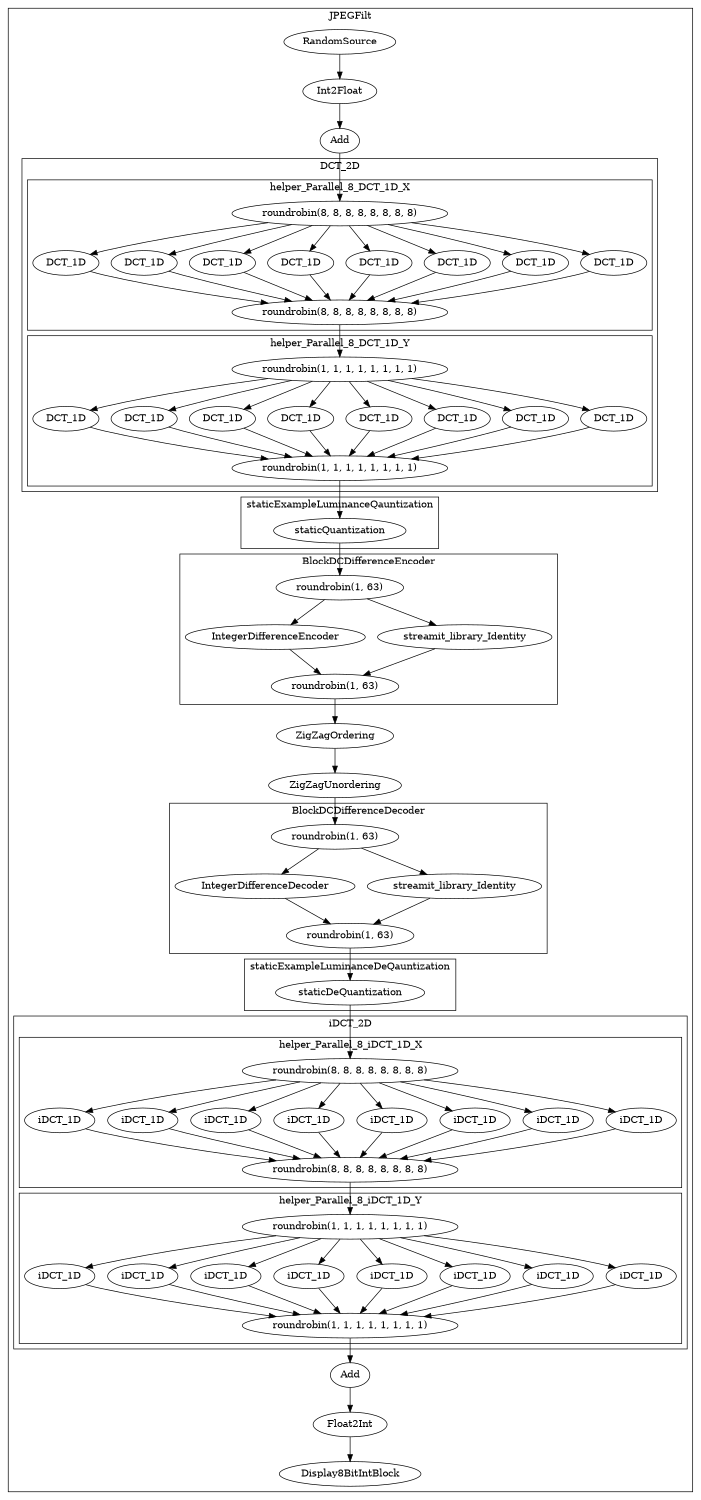 digraph streamit {
size="7.5,10";subgraph cluster_JPEGFilt_0 {
label = "JPEGFilt";
RandomSource_1 -> Int2Float_2
Int2Float_2 -> Add_3
Add_3 -> helper_Parallel_8_DCT_1D_X_17_split
helper_Parallel_8_DCT_1D_Y_18_join -> staticQuantization_37
staticQuantization_37 -> BlockDCDifferenceEncoder_6_split
BlockDCDifferenceEncoder_6_join -> ZigZagOrdering_7
ZigZagOrdering_7 -> ZigZagUnordering_8
ZigZagUnordering_8 -> BlockDCDifferenceDecoder_9_split
BlockDCDifferenceDecoder_9_join -> staticDeQuantization_47
staticDeQuantization_47 -> helper_Parallel_8_iDCT_1D_X_49_split
helper_Parallel_8_iDCT_1D_Y_50_join -> Add_12
Add_12 -> Float2Int_13
Float2Int_13 -> Display8BitIntBlock_14
RandomSource_1 [ label="RandomSource" ]
Int2Float_2 [ label="Int2Float" ]
Add_3 [ label="Add" ]
subgraph cluster_DCT_2D_4 {
label = "DCT_2D";
helper_Parallel_8_DCT_1D_X_17_join -> helper_Parallel_8_DCT_1D_Y_18_split
subgraph cluster_helper_Parallel_8_DCT_1D_X_17 {
label = "helper_Parallel_8_DCT_1D_X";
helper_Parallel_8_DCT_1D_X_17_split [ label="roundrobin(8, 8, 8, 8, 8, 8, 8, 8)" ]
helper_Parallel_8_DCT_1D_X_17_join [ label="roundrobin(8, 8, 8, 8, 8, 8, 8, 8)" ]
DCT_1D_19 [ label="DCT_1D" ]
helper_Parallel_8_DCT_1D_X_17_split -> DCT_1D_19
DCT_1D_19 -> helper_Parallel_8_DCT_1D_X_17_join
DCT_1D_20 [ label="DCT_1D" ]
helper_Parallel_8_DCT_1D_X_17_split -> DCT_1D_20
DCT_1D_20 -> helper_Parallel_8_DCT_1D_X_17_join
DCT_1D_21 [ label="DCT_1D" ]
helper_Parallel_8_DCT_1D_X_17_split -> DCT_1D_21
DCT_1D_21 -> helper_Parallel_8_DCT_1D_X_17_join
DCT_1D_22 [ label="DCT_1D" ]
helper_Parallel_8_DCT_1D_X_17_split -> DCT_1D_22
DCT_1D_22 -> helper_Parallel_8_DCT_1D_X_17_join
DCT_1D_23 [ label="DCT_1D" ]
helper_Parallel_8_DCT_1D_X_17_split -> DCT_1D_23
DCT_1D_23 -> helper_Parallel_8_DCT_1D_X_17_join
DCT_1D_24 [ label="DCT_1D" ]
helper_Parallel_8_DCT_1D_X_17_split -> DCT_1D_24
DCT_1D_24 -> helper_Parallel_8_DCT_1D_X_17_join
DCT_1D_25 [ label="DCT_1D" ]
helper_Parallel_8_DCT_1D_X_17_split -> DCT_1D_25
DCT_1D_25 -> helper_Parallel_8_DCT_1D_X_17_join
DCT_1D_26 [ label="DCT_1D" ]
helper_Parallel_8_DCT_1D_X_17_split -> DCT_1D_26
DCT_1D_26 -> helper_Parallel_8_DCT_1D_X_17_join
}
subgraph cluster_helper_Parallel_8_DCT_1D_Y_18 {
label = "helper_Parallel_8_DCT_1D_Y";
helper_Parallel_8_DCT_1D_Y_18_split [ label="roundrobin(1, 1, 1, 1, 1, 1, 1, 1)" ]
helper_Parallel_8_DCT_1D_Y_18_join [ label="roundrobin(1, 1, 1, 1, 1, 1, 1, 1)" ]
DCT_1D_27 [ label="DCT_1D" ]
helper_Parallel_8_DCT_1D_Y_18_split -> DCT_1D_27
DCT_1D_27 -> helper_Parallel_8_DCT_1D_Y_18_join
DCT_1D_28 [ label="DCT_1D" ]
helper_Parallel_8_DCT_1D_Y_18_split -> DCT_1D_28
DCT_1D_28 -> helper_Parallel_8_DCT_1D_Y_18_join
DCT_1D_29 [ label="DCT_1D" ]
helper_Parallel_8_DCT_1D_Y_18_split -> DCT_1D_29
DCT_1D_29 -> helper_Parallel_8_DCT_1D_Y_18_join
DCT_1D_30 [ label="DCT_1D" ]
helper_Parallel_8_DCT_1D_Y_18_split -> DCT_1D_30
DCT_1D_30 -> helper_Parallel_8_DCT_1D_Y_18_join
DCT_1D_31 [ label="DCT_1D" ]
helper_Parallel_8_DCT_1D_Y_18_split -> DCT_1D_31
DCT_1D_31 -> helper_Parallel_8_DCT_1D_Y_18_join
DCT_1D_32 [ label="DCT_1D" ]
helper_Parallel_8_DCT_1D_Y_18_split -> DCT_1D_32
DCT_1D_32 -> helper_Parallel_8_DCT_1D_Y_18_join
DCT_1D_33 [ label="DCT_1D" ]
helper_Parallel_8_DCT_1D_Y_18_split -> DCT_1D_33
DCT_1D_33 -> helper_Parallel_8_DCT_1D_Y_18_join
DCT_1D_34 [ label="DCT_1D" ]
helper_Parallel_8_DCT_1D_Y_18_split -> DCT_1D_34
DCT_1D_34 -> helper_Parallel_8_DCT_1D_Y_18_join
}
}
subgraph cluster_staticExampleLuminanceQauntization_5 {
label = "staticExampleLuminanceQauntization";
staticQuantization_37 [ label="staticQuantization" ]
}
subgraph cluster_BlockDCDifferenceEncoder_6 {
label = "BlockDCDifferenceEncoder";
BlockDCDifferenceEncoder_6_split [ label="roundrobin(1, 63)" ]
BlockDCDifferenceEncoder_6_join [ label="roundrobin(1, 63)" ]
IntegerDifferenceEncoder_39 [ label="IntegerDifferenceEncoder" ]
BlockDCDifferenceEncoder_6_split -> IntegerDifferenceEncoder_39
IntegerDifferenceEncoder_39 -> BlockDCDifferenceEncoder_6_join
streamit_library_Identity_40 [ label="streamit_library_Identity" ]
BlockDCDifferenceEncoder_6_split -> streamit_library_Identity_40
streamit_library_Identity_40 -> BlockDCDifferenceEncoder_6_join
}
ZigZagOrdering_7 [ label="ZigZagOrdering" ]
ZigZagUnordering_8 [ label="ZigZagUnordering" ]
subgraph cluster_BlockDCDifferenceDecoder_9 {
label = "BlockDCDifferenceDecoder";
BlockDCDifferenceDecoder_9_split [ label="roundrobin(1, 63)" ]
BlockDCDifferenceDecoder_9_join [ label="roundrobin(1, 63)" ]
IntegerDifferenceDecoder_44 [ label="IntegerDifferenceDecoder" ]
BlockDCDifferenceDecoder_9_split -> IntegerDifferenceDecoder_44
IntegerDifferenceDecoder_44 -> BlockDCDifferenceDecoder_9_join
streamit_library_Identity_45 [ label="streamit_library_Identity" ]
BlockDCDifferenceDecoder_9_split -> streamit_library_Identity_45
streamit_library_Identity_45 -> BlockDCDifferenceDecoder_9_join
}
subgraph cluster_staticExampleLuminanceDeQauntization_10 {
label = "staticExampleLuminanceDeQauntization";
staticDeQuantization_47 [ label="staticDeQuantization" ]
}
subgraph cluster_iDCT_2D_11 {
label = "iDCT_2D";
helper_Parallel_8_iDCT_1D_X_49_join -> helper_Parallel_8_iDCT_1D_Y_50_split
subgraph cluster_helper_Parallel_8_iDCT_1D_X_49 {
label = "helper_Parallel_8_iDCT_1D_X";
helper_Parallel_8_iDCT_1D_X_49_split [ label="roundrobin(8, 8, 8, 8, 8, 8, 8, 8)" ]
helper_Parallel_8_iDCT_1D_X_49_join [ label="roundrobin(8, 8, 8, 8, 8, 8, 8, 8)" ]
iDCT_1D_51 [ label="iDCT_1D" ]
helper_Parallel_8_iDCT_1D_X_49_split -> iDCT_1D_51
iDCT_1D_51 -> helper_Parallel_8_iDCT_1D_X_49_join
iDCT_1D_52 [ label="iDCT_1D" ]
helper_Parallel_8_iDCT_1D_X_49_split -> iDCT_1D_52
iDCT_1D_52 -> helper_Parallel_8_iDCT_1D_X_49_join
iDCT_1D_53 [ label="iDCT_1D" ]
helper_Parallel_8_iDCT_1D_X_49_split -> iDCT_1D_53
iDCT_1D_53 -> helper_Parallel_8_iDCT_1D_X_49_join
iDCT_1D_54 [ label="iDCT_1D" ]
helper_Parallel_8_iDCT_1D_X_49_split -> iDCT_1D_54
iDCT_1D_54 -> helper_Parallel_8_iDCT_1D_X_49_join
iDCT_1D_55 [ label="iDCT_1D" ]
helper_Parallel_8_iDCT_1D_X_49_split -> iDCT_1D_55
iDCT_1D_55 -> helper_Parallel_8_iDCT_1D_X_49_join
iDCT_1D_56 [ label="iDCT_1D" ]
helper_Parallel_8_iDCT_1D_X_49_split -> iDCT_1D_56
iDCT_1D_56 -> helper_Parallel_8_iDCT_1D_X_49_join
iDCT_1D_57 [ label="iDCT_1D" ]
helper_Parallel_8_iDCT_1D_X_49_split -> iDCT_1D_57
iDCT_1D_57 -> helper_Parallel_8_iDCT_1D_X_49_join
iDCT_1D_58 [ label="iDCT_1D" ]
helper_Parallel_8_iDCT_1D_X_49_split -> iDCT_1D_58
iDCT_1D_58 -> helper_Parallel_8_iDCT_1D_X_49_join
}
subgraph cluster_helper_Parallel_8_iDCT_1D_Y_50 {
label = "helper_Parallel_8_iDCT_1D_Y";
helper_Parallel_8_iDCT_1D_Y_50_split [ label="roundrobin(1, 1, 1, 1, 1, 1, 1, 1)" ]
helper_Parallel_8_iDCT_1D_Y_50_join [ label="roundrobin(1, 1, 1, 1, 1, 1, 1, 1)" ]
iDCT_1D_59 [ label="iDCT_1D" ]
helper_Parallel_8_iDCT_1D_Y_50_split -> iDCT_1D_59
iDCT_1D_59 -> helper_Parallel_8_iDCT_1D_Y_50_join
iDCT_1D_60 [ label="iDCT_1D" ]
helper_Parallel_8_iDCT_1D_Y_50_split -> iDCT_1D_60
iDCT_1D_60 -> helper_Parallel_8_iDCT_1D_Y_50_join
iDCT_1D_61 [ label="iDCT_1D" ]
helper_Parallel_8_iDCT_1D_Y_50_split -> iDCT_1D_61
iDCT_1D_61 -> helper_Parallel_8_iDCT_1D_Y_50_join
iDCT_1D_62 [ label="iDCT_1D" ]
helper_Parallel_8_iDCT_1D_Y_50_split -> iDCT_1D_62
iDCT_1D_62 -> helper_Parallel_8_iDCT_1D_Y_50_join
iDCT_1D_63 [ label="iDCT_1D" ]
helper_Parallel_8_iDCT_1D_Y_50_split -> iDCT_1D_63
iDCT_1D_63 -> helper_Parallel_8_iDCT_1D_Y_50_join
iDCT_1D_64 [ label="iDCT_1D" ]
helper_Parallel_8_iDCT_1D_Y_50_split -> iDCT_1D_64
iDCT_1D_64 -> helper_Parallel_8_iDCT_1D_Y_50_join
iDCT_1D_65 [ label="iDCT_1D" ]
helper_Parallel_8_iDCT_1D_Y_50_split -> iDCT_1D_65
iDCT_1D_65 -> helper_Parallel_8_iDCT_1D_Y_50_join
iDCT_1D_66 [ label="iDCT_1D" ]
helper_Parallel_8_iDCT_1D_Y_50_split -> iDCT_1D_66
iDCT_1D_66 -> helper_Parallel_8_iDCT_1D_Y_50_join
}
}
Add_12 [ label="Add" ]
Float2Int_13 [ label="Float2Int" ]
Display8BitIntBlock_14 [ label="Display8BitIntBlock" ]
}
}
